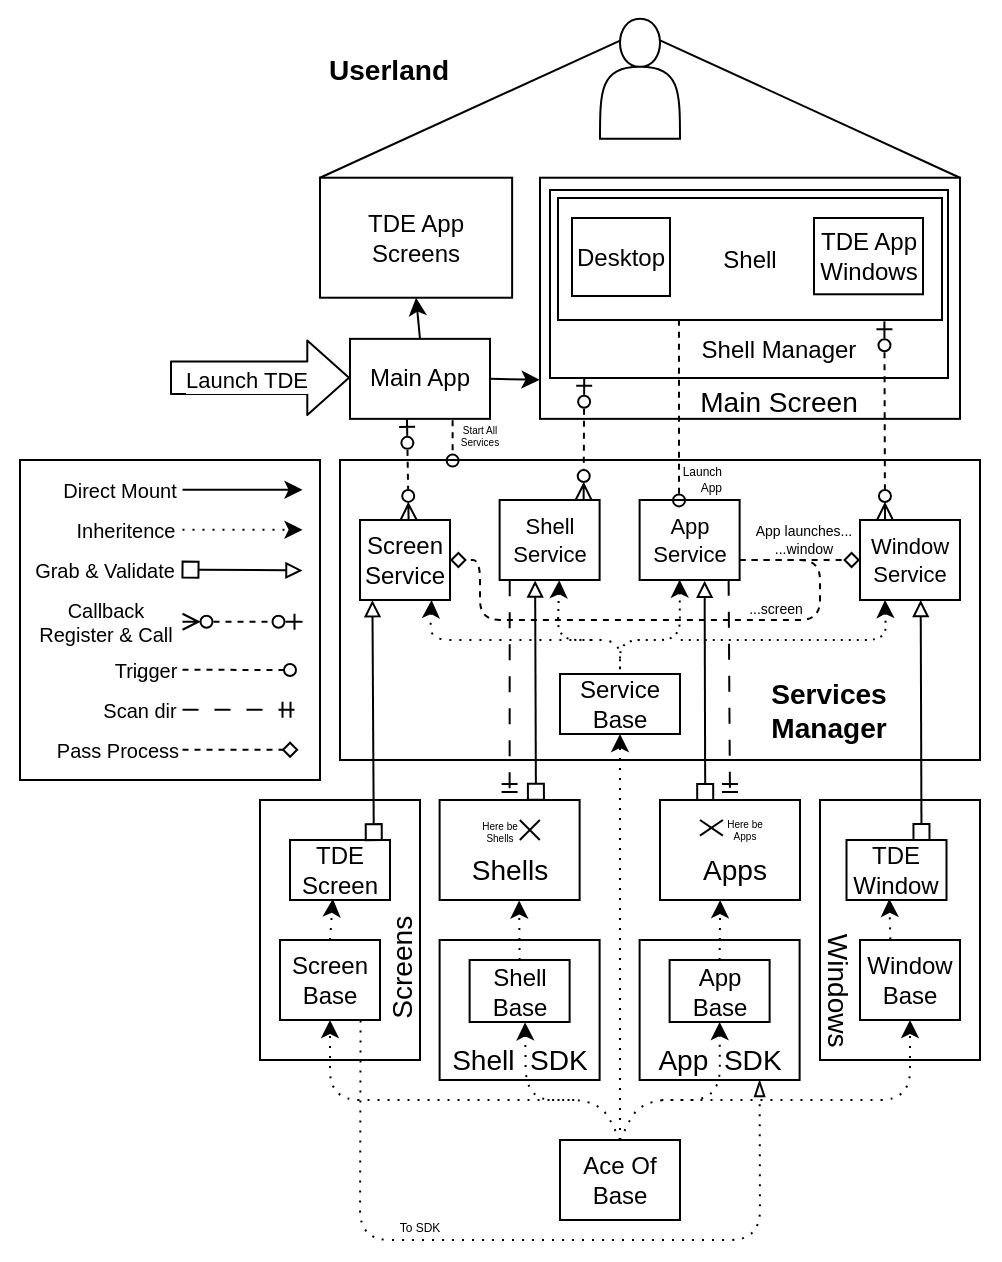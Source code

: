 <mxfile version="27.0.9">
  <diagram id="zcJRYihM3TNGGiDN9ozP" name="Page-1">
    <mxGraphModel dx="595" dy="362" grid="0" gridSize="10" guides="1" tooltips="1" connect="1" arrows="1" fold="1" page="1" pageScale="1" pageWidth="850" pageHeight="1100" math="0" shadow="0">
      <root>
        <mxCell id="0" />
        <mxCell id="1" parent="0" />
        <mxCell id="e6hvxNlIzSLK3bhziamK-230" value="" style="rounded=0;whiteSpace=wrap;html=1;fillColor=none;strokeColor=none;" parent="1" vertex="1">
          <mxGeometry x="130" y="280" width="500" height="630" as="geometry" />
        </mxCell>
        <mxCell id="33" value="" style="rounded=0;whiteSpace=wrap;html=1;fillColor=none;" parent="1" vertex="1">
          <mxGeometry x="260" y="680" width="80" height="130" as="geometry" />
        </mxCell>
        <mxCell id="217" style="html=1;entryX=0.75;entryY=1;entryDx=0;entryDy=0;dashed=1;dashPattern=1 4;arcSize=30;exitX=0.806;exitY=1.005;exitDx=0;exitDy=0;endArrow=blockThin;endFill=0;fillColor=none;exitPerimeter=0;" parent="1" source="5" target="132" edge="1">
          <mxGeometry relative="1" as="geometry">
            <mxPoint x="330" y="840" as="sourcePoint" />
            <mxPoint x="260" y="840" as="targetPoint" />
            <Array as="points">
              <mxPoint x="310" y="900" />
              <mxPoint x="510" y="900" />
            </Array>
          </mxGeometry>
        </mxCell>
        <mxCell id="4" value="" style="rounded=0;whiteSpace=wrap;html=1;movable=1;resizable=1;rotatable=1;deletable=1;editable=1;locked=0;connectable=1;fillColor=none;" parent="1" vertex="1">
          <mxGeometry x="300" y="510" width="320" height="150" as="geometry" />
        </mxCell>
        <mxCell id="16" value="" style="rounded=0;whiteSpace=wrap;html=1;fillColor=none;" parent="1" vertex="1">
          <mxGeometry x="400" y="368.86" width="210" height="120.57" as="geometry" />
        </mxCell>
        <mxCell id="32" value="&lt;h3 style=&quot;&quot;&gt;&lt;br&gt;&lt;/h3&gt;" style="rounded=0;whiteSpace=wrap;html=1;align=center;fillColor=none;" parent="1" vertex="1">
          <mxGeometry x="349.81" y="750" width="80" height="70" as="geometry" />
        </mxCell>
        <mxCell id="226" style="edgeStyle=none;html=1;exitX=0.5;exitY=0;exitDx=0;exitDy=0;entryX=0.5;entryY=1;entryDx=0;entryDy=0;fillColor=none;" parent="1" source="2" target="223" edge="1">
          <mxGeometry relative="1" as="geometry" />
        </mxCell>
        <mxCell id="2" value="Main App" style="rounded=0;whiteSpace=wrap;html=1;fillColor=none;" parent="1" vertex="1">
          <mxGeometry x="305" y="449.43" width="70" height="40" as="geometry" />
        </mxCell>
        <mxCell id="58" style="edgeStyle=none;shape=connector;rounded=1;html=1;exitX=0.138;exitY=1.002;exitDx=0;exitDy=0;align=center;verticalAlign=middle;fontFamily=Helvetica;fontSize=11;fontColor=default;labelBackgroundColor=default;endArrow=box;startArrow=block;startFill=0;endFill=0;exitPerimeter=0;entryX=0.838;entryY=0.003;entryDx=0;entryDy=0;entryPerimeter=0;fillColor=none;" parent="1" source="3" target="36" edge="1">
          <mxGeometry relative="1" as="geometry">
            <mxPoint x="295" y="680" as="targetPoint" />
          </mxGeometry>
        </mxCell>
        <mxCell id="3" value="Screen Service" style="rounded=0;whiteSpace=wrap;html=1;fillColor=none;" parent="1" vertex="1">
          <mxGeometry x="310" y="540" width="45" height="40" as="geometry" />
        </mxCell>
        <mxCell id="5" value="Screen Base" style="rounded=0;whiteSpace=wrap;html=1;fillColor=none;" parent="1" vertex="1">
          <mxGeometry x="270" y="750" width="50" height="40" as="geometry" />
        </mxCell>
        <mxCell id="13" value="" style="endArrow=ERzeroToMany;dashed=1;html=1;endFill=0;exitX=0.407;exitY=1;exitDx=0;exitDy=0;strokeWidth=1;entryX=0.54;entryY=-0.001;entryDx=0;entryDy=0;startArrow=ERzeroToOne;startFill=0;exitPerimeter=0;entryPerimeter=0;fillColor=none;" parent="1" source="2" target="3" edge="1">
          <mxGeometry width="50" height="50" relative="1" as="geometry">
            <mxPoint x="480" y="460" as="sourcePoint" />
            <mxPoint x="300" y="430" as="targetPoint" />
            <Array as="points" />
          </mxGeometry>
        </mxCell>
        <mxCell id="92" style="edgeStyle=none;shape=connector;rounded=1;html=1;exitX=0.5;exitY=0;exitDx=0;exitDy=0;entryX=0.5;entryY=1;entryDx=0;entryDy=0;dashed=1;align=center;verticalAlign=middle;fontFamily=Helvetica;fontSize=11;fontColor=default;labelBackgroundColor=default;endArrow=classic;endFill=1;dashPattern=1 4;fillColor=none;" parent="1" source="24" target="27" edge="1">
          <mxGeometry relative="1" as="geometry" />
        </mxCell>
        <mxCell id="166" style="edgeStyle=none;html=1;exitX=0.5;exitY=0;exitDx=0;exitDy=0;entryX=0.5;entryY=1;entryDx=0;entryDy=0;dashed=1;dashPattern=1 4;arcSize=30;fillColor=none;" parent="1" source="24" target="5" edge="1">
          <mxGeometry relative="1" as="geometry">
            <Array as="points">
              <mxPoint x="430" y="830" />
              <mxPoint x="295" y="830" />
            </Array>
          </mxGeometry>
        </mxCell>
        <mxCell id="24" value="Ace Of Base" style="rounded=0;whiteSpace=wrap;html=1;fillColor=none;" parent="1" vertex="1">
          <mxGeometry x="410" y="850" width="60" height="40" as="geometry" />
        </mxCell>
        <mxCell id="95" style="edgeStyle=none;shape=connector;rounded=1;html=1;entryX=0.568;entryY=1.005;entryDx=0;entryDy=0;dashed=1;align=center;verticalAlign=middle;fontFamily=Helvetica;fontSize=11;fontColor=default;labelBackgroundColor=default;endArrow=classic;endFill=1;dashPattern=1 4;exitX=0.5;exitY=0;exitDx=0;exitDy=0;entryPerimeter=0;fillColor=none;" parent="1" source="26" target="37" edge="1">
          <mxGeometry relative="1" as="geometry">
            <Array as="points" />
            <mxPoint x="390" y="770" as="sourcePoint" />
          </mxGeometry>
        </mxCell>
        <mxCell id="26" value="Shell Base" style="rounded=0;whiteSpace=wrap;html=1;fillColor=none;" parent="1" vertex="1">
          <mxGeometry x="364.81" y="760" width="50" height="31" as="geometry" />
        </mxCell>
        <mxCell id="27" value="Service Base" style="rounded=0;whiteSpace=wrap;html=1;fillColor=none;" parent="1" vertex="1">
          <mxGeometry x="410" y="617" width="60" height="30" as="geometry" />
        </mxCell>
        <mxCell id="36" value="TDE Screen" style="rounded=0;whiteSpace=wrap;html=1;fillColor=none;" parent="1" vertex="1">
          <mxGeometry x="275" y="700" width="50" height="30" as="geometry" />
        </mxCell>
        <mxCell id="38" value="&lt;h3&gt;&lt;span style=&quot;font-weight: normal;&quot;&gt;Shell&amp;nbsp; SDK&lt;/span&gt;&lt;/h3&gt;" style="text;html=1;align=center;verticalAlign=middle;whiteSpace=wrap;rounded=0;fillColor=none;fontStyle=0" parent="1" vertex="1">
          <mxGeometry x="340" y="800" width="100" height="20" as="geometry" />
        </mxCell>
        <mxCell id="40" value="&lt;h3&gt;&lt;span style=&quot;font-weight: normal;&quot;&gt;Screens&lt;/span&gt;&lt;/h3&gt;" style="text;html=1;align=center;verticalAlign=middle;whiteSpace=wrap;rounded=0;rotation=-90;fillColor=none;" parent="1" vertex="1">
          <mxGeometry x="299.91" y="757.96" width="62.5" height="12.04" as="geometry" />
        </mxCell>
        <mxCell id="77" value="" style="rounded=0;whiteSpace=wrap;html=1;fillColor=none;" parent="1" vertex="1">
          <mxGeometry x="540" y="680" width="80" height="130" as="geometry" />
        </mxCell>
        <mxCell id="81" value="Window Base" style="rounded=0;whiteSpace=wrap;html=1;fillColor=none;" parent="1" vertex="1">
          <mxGeometry x="560" y="750" width="50" height="40" as="geometry" />
        </mxCell>
        <mxCell id="86" value="" style="group;fillColor=none;" parent="1" vertex="1" connectable="0">
          <mxGeometry x="450" y="680" width="80" height="70" as="geometry" />
        </mxCell>
        <mxCell id="87" value="" style="rounded=0;whiteSpace=wrap;html=1;fillColor=none;" parent="86" vertex="1">
          <mxGeometry x="10" width="70" height="50" as="geometry" />
        </mxCell>
        <mxCell id="88" value="&lt;h3&gt;&lt;span style=&quot;font-weight: normal;&quot;&gt;Apps&lt;/span&gt;&lt;/h3&gt;" style="text;html=1;align=center;verticalAlign=middle;whiteSpace=wrap;rounded=0;fillColor=none;" parent="86" vertex="1">
          <mxGeometry x="22.857" y="23.338" width="48.571" height="23.333" as="geometry" />
        </mxCell>
        <mxCell id="150" value="" style="group;fillColor=none;" parent="86" vertex="1" connectable="0">
          <mxGeometry x="29.997" y="10.003" width="34.286" height="7.778" as="geometry" />
        </mxCell>
        <mxCell id="143" value="Here be Apps" style="text;html=1;align=center;verticalAlign=middle;whiteSpace=wrap;rounded=0;fontFamily=Helvetica;fontSize=5;labelBackgroundColor=default;fillColor=none;" parent="150" vertex="1">
          <mxGeometry x="11.429" width="22.857" height="7.778" as="geometry" />
        </mxCell>
        <mxCell id="149" value="" style="group;fillColor=none;" parent="150" vertex="1" connectable="0">
          <mxGeometry width="11.429" height="7.778" as="geometry" />
        </mxCell>
        <mxCell id="144" value="" style="endArrow=none;html=1;rounded=1;strokeWidth=1;align=center;verticalAlign=middle;fontFamily=Helvetica;fontSize=11;fontColor=default;labelBackgroundColor=default;fillColor=none;" parent="149" edge="1">
          <mxGeometry width="50" height="50" relative="1" as="geometry">
            <mxPoint as="sourcePoint" />
            <mxPoint x="11.429" y="7.778" as="targetPoint" />
          </mxGeometry>
        </mxCell>
        <mxCell id="145" value="" style="endArrow=none;html=1;rounded=1;strokeWidth=1;align=center;verticalAlign=middle;fontFamily=Helvetica;fontSize=11;fontColor=default;labelBackgroundColor=default;fillColor=none;" parent="149" edge="1">
          <mxGeometry width="50" height="50" relative="1" as="geometry">
            <mxPoint y="7.778" as="sourcePoint" />
            <mxPoint x="11.429" as="targetPoint" />
          </mxGeometry>
        </mxCell>
        <mxCell id="94" value="Shell Service" style="rounded=0;whiteSpace=wrap;html=1;fontFamily=Helvetica;fontSize=11;labelBackgroundColor=default;fillColor=none;" parent="1" vertex="1">
          <mxGeometry x="379.81" y="530" width="50" height="40" as="geometry" />
        </mxCell>
        <mxCell id="100" value="" style="endArrow=ERzeroToMany;dashed=1;html=1;endFill=0;entryX=0.84;entryY=0.001;entryDx=0;entryDy=0;strokeWidth=1;startArrow=ERzeroToOne;startFill=0;entryPerimeter=0;exitX=0.086;exitY=0.999;exitDx=0;exitDy=0;fillColor=none;exitPerimeter=0;" parent="1" source="60" target="94" edge="1">
          <mxGeometry width="50" height="50" relative="1" as="geometry">
            <mxPoint x="430" y="470" as="sourcePoint" />
            <mxPoint x="395.95" y="540" as="targetPoint" />
            <Array as="points" />
          </mxGeometry>
        </mxCell>
        <mxCell id="104" value="" style="endArrow=none;html=1;strokeWidth=1;rounded=1;align=center;verticalAlign=middle;fontFamily=Helvetica;fontSize=11;fontColor=default;labelBackgroundColor=default;entryX=0.5;entryY=0;entryDx=0;entryDy=0;dashed=1;dashPattern=1 4;endFill=0;startArrow=classic;startFill=1;exitX=0.796;exitY=1.001;exitDx=0;exitDy=0;exitPerimeter=0;fillColor=none;" parent="1" source="3" target="27" edge="1">
          <mxGeometry width="50" height="50" relative="1" as="geometry">
            <mxPoint x="340" y="570" as="sourcePoint" />
            <mxPoint x="382.5" y="600" as="targetPoint" />
            <Array as="points">
              <mxPoint x="345" y="600" />
              <mxPoint x="390" y="600" />
              <mxPoint x="440" y="600" />
            </Array>
          </mxGeometry>
        </mxCell>
        <mxCell id="107" value="" style="endArrow=none;dashed=1;html=1;dashPattern=1 3;strokeWidth=1;rounded=1;align=center;verticalAlign=middle;fontFamily=Helvetica;fontSize=11;fontColor=default;labelBackgroundColor=default;exitX=0.596;exitY=1.003;exitDx=0;exitDy=0;startArrow=classic;startFill=1;exitPerimeter=0;fillColor=none;" parent="1" source="94" edge="1">
          <mxGeometry width="50" height="50" relative="1" as="geometry">
            <mxPoint x="388.75" y="630" as="sourcePoint" />
            <mxPoint x="428.75" y="600" as="targetPoint" />
            <Array as="points">
              <mxPoint x="408.75" y="600" />
            </Array>
          </mxGeometry>
        </mxCell>
        <mxCell id="108" value="" style="endArrow=ERmandOne;html=1;rounded=1;strokeWidth=1;align=center;verticalAlign=middle;fontFamily=Helvetica;fontSize=11;fontColor=default;labelBackgroundColor=default;dashed=1;dashPattern=8 8;exitX=0.101;exitY=1.003;exitDx=0;exitDy=0;entryX=0.5;entryY=0;entryDx=0;entryDy=0;endFill=0;exitPerimeter=0;fillColor=none;" parent="1" source="94" target="37" edge="1">
          <mxGeometry width="50" height="50" relative="1" as="geometry">
            <mxPoint x="490" y="500" as="sourcePoint" />
            <mxPoint x="540" y="450" as="targetPoint" />
            <Array as="points" />
          </mxGeometry>
        </mxCell>
        <mxCell id="129" style="edgeStyle=none;shape=connector;rounded=1;html=1;exitX=0.4;exitY=0.996;exitDx=0;exitDy=0;entryX=0.5;entryY=0;entryDx=0;entryDy=0;dashed=1;dashPattern=1 3;strokeWidth=1;align=center;verticalAlign=middle;fontFamily=Helvetica;fontSize=11;fontColor=default;labelBackgroundColor=default;endArrow=none;startArrow=classic;startFill=1;exitPerimeter=0;fillColor=none;" parent="1" source="114" target="27" edge="1">
          <mxGeometry relative="1" as="geometry">
            <Array as="points">
              <mxPoint x="470" y="600" />
              <mxPoint x="440" y="600" />
            </Array>
          </mxGeometry>
        </mxCell>
        <mxCell id="114" value="App Service" style="rounded=0;whiteSpace=wrap;html=1;fontFamily=Helvetica;fontSize=11;labelBackgroundColor=default;fillColor=none;" parent="1" vertex="1">
          <mxGeometry x="449.81" y="530" width="50" height="40" as="geometry" />
        </mxCell>
        <mxCell id="130" style="edgeStyle=none;shape=connector;rounded=1;html=1;exitX=0.25;exitY=1;exitDx=0;exitDy=0;dashed=1;dashPattern=1 3;strokeWidth=1;align=center;verticalAlign=middle;fontFamily=Helvetica;fontSize=11;fontColor=default;labelBackgroundColor=default;endArrow=none;startArrow=classic;startFill=1;fillColor=none;" parent="1" source="115" edge="1">
          <mxGeometry relative="1" as="geometry">
            <mxPoint x="468.75" y="600" as="targetPoint" />
            <Array as="points">
              <mxPoint x="573" y="600" />
            </Array>
          </mxGeometry>
        </mxCell>
        <mxCell id="115" value="Window Service" style="rounded=0;whiteSpace=wrap;html=1;fontFamily=Helvetica;fontSize=11;labelBackgroundColor=default;fillColor=none;" parent="1" vertex="1">
          <mxGeometry x="560" y="540" width="50" height="40" as="geometry" />
        </mxCell>
        <mxCell id="116" style="edgeStyle=none;shape=connector;rounded=1;html=1;exitX=0.355;exitY=1.007;exitDx=0;exitDy=0;align=center;verticalAlign=middle;fontFamily=Helvetica;fontSize=11;fontColor=default;labelBackgroundColor=default;endArrow=box;startArrow=block;startFill=0;endFill=0;entryX=0.688;entryY=-0.002;entryDx=0;entryDy=0;entryPerimeter=0;exitPerimeter=0;fillColor=none;" parent="1" source="94" target="37" edge="1">
          <mxGeometry relative="1" as="geometry">
            <mxPoint x="539" y="410" as="sourcePoint" />
            <mxPoint x="410" y="610" as="targetPoint" />
            <Array as="points" />
          </mxGeometry>
        </mxCell>
        <mxCell id="131" value="&lt;h3&gt;&lt;span style=&quot;font-weight: normal;&quot;&gt;Windows&lt;/span&gt;&lt;/h3&gt;" style="text;html=1;align=center;verticalAlign=middle;whiteSpace=wrap;rounded=0;rotation=90;fillColor=none;" parent="1" vertex="1">
          <mxGeometry x="512" y="766.98" width="75.32" height="17.04" as="geometry" />
        </mxCell>
        <mxCell id="37" value="" style="rounded=0;whiteSpace=wrap;html=1;fillColor=none;" parent="1" vertex="1">
          <mxGeometry x="349.81" y="680" width="70" height="50" as="geometry" />
        </mxCell>
        <mxCell id="43" value="&lt;h3&gt;&lt;span style=&quot;font-weight: normal;&quot;&gt;Shells&lt;/span&gt;&lt;/h3&gt;" style="text;html=1;align=center;verticalAlign=middle;whiteSpace=wrap;rounded=0;fillColor=none;" parent="1" vertex="1">
          <mxGeometry x="365.0" y="705" width="39.62" height="20" as="geometry" />
        </mxCell>
        <mxCell id="140" value="" style="group;fillColor=none;" parent="1" vertex="1" connectable="0">
          <mxGeometry x="370.1" y="690" width="29.81" height="10" as="geometry" />
        </mxCell>
        <mxCell id="133" value="Here be Shells" style="text;html=1;align=center;verticalAlign=middle;whiteSpace=wrap;rounded=0;fontFamily=Helvetica;fontSize=5;labelBackgroundColor=default;fillColor=none;" parent="140" vertex="1">
          <mxGeometry width="20" height="10" as="geometry" />
        </mxCell>
        <mxCell id="139" value="" style="endArrow=none;html=1;rounded=1;strokeWidth=1;align=center;verticalAlign=middle;fontFamily=Helvetica;fontSize=11;fontColor=default;labelBackgroundColor=default;fillColor=none;" parent="140" edge="1">
          <mxGeometry width="50" height="50" relative="1" as="geometry">
            <mxPoint x="19.81" as="sourcePoint" />
            <mxPoint x="29.81" y="10" as="targetPoint" />
          </mxGeometry>
        </mxCell>
        <mxCell id="137" value="" style="endArrow=none;html=1;rounded=1;strokeWidth=1;align=center;verticalAlign=middle;fontFamily=Helvetica;fontSize=11;fontColor=default;labelBackgroundColor=default;fillColor=none;" parent="140" edge="1">
          <mxGeometry width="50" height="50" relative="1" as="geometry">
            <mxPoint x="19.81" y="10" as="sourcePoint" />
            <mxPoint x="29.81" as="targetPoint" />
          </mxGeometry>
        </mxCell>
        <mxCell id="153" value="" style="endArrow=ERzeroToMany;dashed=1;html=1;endFill=0;exitX=0.85;exitY=1.01;exitDx=0;exitDy=0;entryX=0.25;entryY=0;entryDx=0;entryDy=0;strokeWidth=1;startArrow=ERzeroToOne;startFill=0;fillColor=none;exitPerimeter=0;" parent="1" source="125" target="115" edge="1">
          <mxGeometry width="50" height="50" relative="1" as="geometry">
            <mxPoint x="570" y="350" as="sourcePoint" />
            <mxPoint x="576" y="429" as="targetPoint" />
          </mxGeometry>
        </mxCell>
        <mxCell id="160" value="&lt;h3&gt;Userland&lt;/h3&gt;" style="text;html=1;align=center;verticalAlign=middle;whiteSpace=wrap;rounded=0;fillColor=none;" parent="1" vertex="1">
          <mxGeometry x="290" y="289.43" width="68.75" height="50.57" as="geometry" />
        </mxCell>
        <mxCell id="162" value="&lt;h3&gt;Services Manager&lt;/h3&gt;" style="text;html=1;align=center;verticalAlign=middle;whiteSpace=wrap;rounded=0;fillColor=none;" parent="1" vertex="1">
          <mxGeometry x="510" y="620" width="68.75" height="30" as="geometry" />
        </mxCell>
        <mxCell id="78" value="&lt;h3 style=&quot;&quot;&gt;&lt;br&gt;&lt;/h3&gt;" style="rounded=0;whiteSpace=wrap;html=1;align=center;fillColor=none;" parent="1" vertex="1">
          <mxGeometry x="449.81" y="750" width="80" height="70" as="geometry" />
        </mxCell>
        <mxCell id="82" value="App Base" style="rounded=0;whiteSpace=wrap;html=1;fillColor=none;" parent="1" vertex="1">
          <mxGeometry x="464.81" y="760" width="50" height="31" as="geometry" />
        </mxCell>
        <mxCell id="132" value="&lt;h3&gt;&lt;span style=&quot;font-weight: normal;&quot;&gt;App&amp;nbsp; SDK&lt;/span&gt;&lt;/h3&gt;" style="text;html=1;align=center;verticalAlign=middle;whiteSpace=wrap;rounded=0;fillColor=none;" parent="1" vertex="1">
          <mxGeometry x="449.81" y="800" width="80" height="20" as="geometry" />
        </mxCell>
        <mxCell id="96" style="edgeStyle=none;shape=connector;rounded=1;html=1;exitX=0.5;exitY=0;exitDx=0;exitDy=0;entryX=0.43;entryY=1.001;entryDx=0;entryDy=0;dashed=1;align=center;verticalAlign=middle;fontFamily=Helvetica;fontSize=11;fontColor=default;labelBackgroundColor=default;endArrow=classic;endFill=1;dashPattern=1 4;entryPerimeter=0;fillColor=none;" parent="1" source="82" target="87" edge="1">
          <mxGeometry relative="1" as="geometry">
            <Array as="points" />
          </mxGeometry>
        </mxCell>
        <mxCell id="164" value="" style="endArrow=classic;dashed=1;html=1;dashPattern=1 4;strokeWidth=1;exitX=0.5;exitY=0;exitDx=0;exitDy=0;entryX=0.5;entryY=1;entryDx=0;entryDy=0;endFill=1;arcSize=30;fillColor=none;" parent="1" source="24" target="81" edge="1">
          <mxGeometry width="50" height="50" relative="1" as="geometry">
            <mxPoint x="410" y="830" as="sourcePoint" />
            <mxPoint x="460" y="780" as="targetPoint" />
            <Array as="points">
              <mxPoint x="450" y="830" />
              <mxPoint x="585" y="830" />
            </Array>
          </mxGeometry>
        </mxCell>
        <mxCell id="168" style="edgeStyle=none;html=1;exitX=0.5;exitY=1;exitDx=0;exitDy=0;dashed=1;dashPattern=1 4;endArrow=none;endFill=0;startArrow=classic;startFill=1;arcSize=40;fillColor=none;" parent="1" source="82" edge="1">
          <mxGeometry relative="1" as="geometry">
            <mxPoint x="460" y="830" as="targetPoint" />
            <mxPoint x="480.5" y="771" as="sourcePoint" />
            <Array as="points">
              <mxPoint x="490" y="830" />
            </Array>
          </mxGeometry>
        </mxCell>
        <mxCell id="59" style="edgeStyle=none;shape=connector;rounded=1;html=1;exitX=0.5;exitY=0;exitDx=0;exitDy=0;dashed=1;align=center;verticalAlign=middle;fontFamily=Helvetica;fontSize=11;fontColor=default;labelBackgroundColor=default;endArrow=classic;endFill=1;dashPattern=1 4;entryX=0.429;entryY=0.981;entryDx=0;entryDy=0;entryPerimeter=0;fillColor=none;" parent="1" source="5" target="36" edge="1">
          <mxGeometry relative="1" as="geometry">
            <mxPoint x="295" y="730" as="targetPoint" />
          </mxGeometry>
        </mxCell>
        <mxCell id="167" style="edgeStyle=none;html=1;dashed=1;dashPattern=1 4;endArrow=none;endFill=0;rounded=1;curved=0;startArrow=classic;startFill=1;exitX=0.555;exitY=1.006;exitDx=0;exitDy=0;exitPerimeter=0;arcSize=40;fillColor=none;" parent="1" source="26" edge="1">
          <mxGeometry relative="1" as="geometry">
            <mxPoint x="420" y="830" as="targetPoint" />
            <Array as="points">
              <mxPoint x="393" y="830" />
            </Array>
          </mxGeometry>
        </mxCell>
        <mxCell id="176" style="edgeStyle=none;shape=connector;rounded=1;html=1;exitX=0.65;exitY=1.009;exitDx=0;exitDy=0;align=center;verticalAlign=middle;fontFamily=Helvetica;fontSize=11;fontColor=default;labelBackgroundColor=default;endArrow=box;startArrow=block;startFill=0;endFill=0;entryX=0.323;entryY=-0.001;entryDx=0;entryDy=0;entryPerimeter=0;exitPerimeter=0;fillColor=none;" parent="1" source="114" target="87" edge="1">
          <mxGeometry relative="1" as="geometry">
            <mxPoint x="501.38" y="520" as="sourcePoint" />
            <mxPoint x="480" y="680" as="targetPoint" />
            <Array as="points" />
          </mxGeometry>
        </mxCell>
        <mxCell id="175" value="" style="endArrow=ERmandOne;html=1;rounded=1;strokeWidth=1;align=center;verticalAlign=middle;fontFamily=Helvetica;fontSize=11;fontColor=default;labelBackgroundColor=default;dashed=1;dashPattern=8 8;exitX=0.89;exitY=0.998;exitDx=0;exitDy=0;endFill=0;exitPerimeter=0;entryX=0.5;entryY=0;entryDx=0;entryDy=0;fillColor=none;" parent="1" source="114" target="87" edge="1">
          <mxGeometry width="50" height="50" relative="1" as="geometry">
            <mxPoint x="489.38" y="520" as="sourcePoint" />
            <mxPoint x="500" y="670" as="targetPoint" />
            <Array as="points" />
          </mxGeometry>
        </mxCell>
        <mxCell id="178" value="Launch TDE" style="shape=flexArrow;endArrow=classic;html=1;width=16.32;endSize=6.619;align=right;fillColor=none;" parent="1" edge="1">
          <mxGeometry x="0.556" y="-1" width="50" height="50" relative="1" as="geometry">
            <mxPoint x="215" y="468.86" as="sourcePoint" />
            <mxPoint x="305" y="468.86" as="targetPoint" />
            <mxPoint as="offset" />
          </mxGeometry>
        </mxCell>
        <mxCell id="182" value="" style="group;fillColor=none;" parent="1" vertex="1" connectable="0">
          <mxGeometry x="405" y="375" width="199" height="114.57" as="geometry" />
        </mxCell>
        <mxCell id="60" value="" style="rounded=0;whiteSpace=wrap;html=1;fontFamily=Helvetica;fontSize=11;labelBackgroundColor=default;fillColor=none;" parent="182" vertex="1">
          <mxGeometry width="199" height="94" as="geometry" />
        </mxCell>
        <mxCell id="125" value="" style="rounded=0;whiteSpace=wrap;html=1;fontFamily=Helvetica;fontSize=11;labelBackgroundColor=default;fillColor=none;" parent="182" vertex="1">
          <mxGeometry x="4" y="4" width="192" height="61" as="geometry" />
        </mxCell>
        <mxCell id="155" value="Shell Manager" style="text;html=1;align=center;verticalAlign=middle;whiteSpace=wrap;rounded=0;fontStyle=0;fillColor=none;" parent="182" vertex="1">
          <mxGeometry x="69" y="66.14" width="91" height="27.86" as="geometry" />
        </mxCell>
        <mxCell id="E7djAsSUpNhthVeq93sm-232" value="Desktop" style="rounded=0;whiteSpace=wrap;html=1;fillColor=none;" vertex="1" parent="182">
          <mxGeometry x="11" y="14" width="49" height="39" as="geometry" />
        </mxCell>
        <mxCell id="E7djAsSUpNhthVeq93sm-233" value="Shell" style="text;html=1;align=center;verticalAlign=middle;whiteSpace=wrap;rounded=0;fontStyle=0;fillColor=none;" vertex="1" parent="182">
          <mxGeometry x="81.5" y="25.5" width="36" height="18" as="geometry" />
        </mxCell>
        <mxCell id="197" value="&lt;h3&gt;&lt;span style=&quot;font-weight: normal;&quot;&gt;Main Screen&lt;/span&gt;&lt;/h3&gt;" style="text;html=1;align=center;verticalAlign=middle;whiteSpace=wrap;rounded=0;fillColor=none;" parent="182" vertex="1">
          <mxGeometry x="69" y="98" width="91" height="16.57" as="geometry" />
        </mxCell>
        <mxCell id="221" value="TDE App Windows" style="rounded=0;whiteSpace=wrap;html=1;fillColor=none;" parent="182" vertex="1">
          <mxGeometry x="132" y="14" width="54.5" height="38.14" as="geometry" />
        </mxCell>
        <mxCell id="186" value="" style="shape=actor;whiteSpace=wrap;html=1;fillColor=none;" parent="1" vertex="1">
          <mxGeometry x="430" y="289.43" width="40" height="60" as="geometry" />
        </mxCell>
        <mxCell id="188" value="" style="endArrow=none;html=1;entryX=0.258;entryY=0.18;entryDx=0;entryDy=0;entryPerimeter=0;exitX=0;exitY=0;exitDx=0;exitDy=0;fillColor=none;" parent="1" source="223" target="186" edge="1">
          <mxGeometry width="50" height="50" relative="1" as="geometry">
            <mxPoint x="490" y="389.43" as="sourcePoint" />
            <mxPoint x="540" y="339.43" as="targetPoint" />
          </mxGeometry>
        </mxCell>
        <mxCell id="189" value="" style="endArrow=none;html=1;entryX=0.751;entryY=0.179;entryDx=0;entryDy=0;entryPerimeter=0;exitX=1;exitY=0;exitDx=0;exitDy=0;fillColor=none;" parent="1" source="16" target="186" edge="1">
          <mxGeometry width="50" height="50" relative="1" as="geometry">
            <mxPoint x="490" y="389.43" as="sourcePoint" />
            <mxPoint x="540" y="339.43" as="targetPoint" />
          </mxGeometry>
        </mxCell>
        <mxCell id="190" value="" style="group;fontSize=12;fillColor=none;" parent="1" vertex="1" connectable="0">
          <mxGeometry x="130" y="500" width="160" height="180" as="geometry" />
        </mxCell>
        <mxCell id="179" value="" style="rounded=0;whiteSpace=wrap;html=1;fillColor=none;" parent="190" vertex="1">
          <mxGeometry x="10" y="10" width="150" height="160" as="geometry" />
        </mxCell>
        <mxCell id="205" value="" style="group;fillColor=none;" parent="190" vertex="1" connectable="0">
          <mxGeometry x="20" y="20" width="131.25" height="10" as="geometry" />
        </mxCell>
        <mxCell id="62" value="" style="endArrow=classic;html=1;rounded=1;align=center;verticalAlign=middle;fontFamily=Helvetica;fontSize=11;fontColor=default;labelBackgroundColor=default;startArrow=none;startFill=0;endFill=1;fillColor=none;" parent="205" edge="1">
          <mxGeometry width="50" height="50" relative="1" as="geometry">
            <mxPoint x="71.25" y="4.88" as="sourcePoint" />
            <mxPoint x="131.25" y="4.88" as="targetPoint" />
          </mxGeometry>
        </mxCell>
        <mxCell id="63" value="Direct Mount" style="text;html=1;align=center;verticalAlign=middle;whiteSpace=wrap;rounded=0;fontFamily=Helvetica;fontSize=10;labelBackgroundColor=default;fillColor=none;" parent="205" vertex="1">
          <mxGeometry width="80" height="10" as="geometry" />
        </mxCell>
        <mxCell id="206" value="" style="group;fillColor=none;" parent="190" vertex="1" connectable="0">
          <mxGeometry x="27.5" y="40" width="123.75" height="10" as="geometry" />
        </mxCell>
        <mxCell id="65" value="" style="endArrow=classic;html=1;strokeWidth=1;rounded=1;align=center;verticalAlign=middle;fontFamily=Helvetica;fontSize=11;fontColor=default;labelBackgroundColor=default;endFill=1;dashed=1;dashPattern=1 4;fillColor=none;" parent="206" edge="1">
          <mxGeometry width="50" height="50" relative="1" as="geometry">
            <mxPoint x="63.75" y="4.88" as="sourcePoint" />
            <mxPoint x="123.75" y="4.88" as="targetPoint" />
          </mxGeometry>
        </mxCell>
        <mxCell id="66" value="Inheritence" style="text;html=1;align=center;verticalAlign=middle;whiteSpace=wrap;rounded=0;fontFamily=Helvetica;fontSize=10;labelBackgroundColor=default;fillColor=none;" parent="206" vertex="1">
          <mxGeometry x="10" width="50" height="10" as="geometry" />
        </mxCell>
        <mxCell id="208" value="" style="group;fillColor=none;" parent="190" vertex="1" connectable="0">
          <mxGeometry x="4.12" y="60" width="147.13" height="10" as="geometry" />
        </mxCell>
        <mxCell id="68" value="Grab &amp;amp; Validate" style="text;html=1;align=center;verticalAlign=middle;whiteSpace=wrap;rounded=0;fontFamily=Helvetica;fontSize=10;labelBackgroundColor=default;fillColor=none;" parent="208" vertex="1">
          <mxGeometry x="10" width="77.13" height="10" as="geometry" />
        </mxCell>
        <mxCell id="69" style="edgeStyle=none;shape=connector;rounded=1;html=1;align=center;verticalAlign=middle;fontFamily=Helvetica;fontSize=11;fontColor=default;labelBackgroundColor=default;endArrow=box;startArrow=block;startFill=0;endFill=0;entryX=1;entryY=0.75;entryDx=0;entryDy=0;fillColor=none;" parent="208" edge="1">
          <mxGeometry relative="1" as="geometry">
            <mxPoint x="147.13" y="5.25" as="sourcePoint" />
            <mxPoint x="87.13" y="4.75" as="targetPoint" />
          </mxGeometry>
        </mxCell>
        <mxCell id="209" value="" style="group;fillColor=none;" parent="190" vertex="1" connectable="0">
          <mxGeometry x="7.5" y="76" width="143.75" height="30" as="geometry" />
        </mxCell>
        <mxCell id="70" value="Callback Register &amp;amp; Call" style="text;html=1;align=center;verticalAlign=middle;whiteSpace=wrap;rounded=0;fontFamily=Helvetica;fontSize=10;labelBackgroundColor=default;fillColor=none;" parent="209" vertex="1">
          <mxGeometry x="10" width="70" height="30" as="geometry" />
        </mxCell>
        <mxCell id="72" value="" style="endArrow=ERzeroToOne;dashed=1;html=1;endFill=0;strokeWidth=1;startArrow=ERzeroToMany;startFill=0;fillColor=none;" parent="209" edge="1">
          <mxGeometry width="50" height="50" relative="1" as="geometry">
            <mxPoint x="83.75" y="14.88" as="sourcePoint" />
            <mxPoint x="143.75" y="14.88" as="targetPoint" />
            <Array as="points" />
          </mxGeometry>
        </mxCell>
        <mxCell id="210" value="" style="group;fillColor=none;" parent="190" vertex="1" connectable="0">
          <mxGeometry x="43.13" y="110" width="108.12" height="10" as="geometry" />
        </mxCell>
        <mxCell id="119" value="Trigger" style="text;html=1;align=center;verticalAlign=middle;whiteSpace=wrap;rounded=0;fontFamily=Helvetica;fontSize=10;labelBackgroundColor=default;fillColor=none;" parent="210" vertex="1">
          <mxGeometry width="60" height="10" as="geometry" />
        </mxCell>
        <mxCell id="120" style="edgeStyle=none;html=1;dashed=1;endArrow=oval;endFill=0;fillColor=none;" parent="210" edge="1">
          <mxGeometry relative="1" as="geometry">
            <mxPoint x="101.87" y="5" as="targetPoint" />
            <mxPoint x="48.12" y="4.88" as="sourcePoint" />
            <Array as="points" />
          </mxGeometry>
        </mxCell>
        <mxCell id="122" style="edgeStyle=none;shape=connector;rounded=1;html=1;exitX=0.5;exitY=1;exitDx=0;exitDy=0;entryX=0.398;entryY=0.686;entryDx=0;entryDy=0;entryPerimeter=0;dashed=1;dashPattern=1 3;strokeWidth=1;align=center;verticalAlign=middle;fontFamily=Helvetica;fontSize=11;fontColor=default;labelBackgroundColor=default;endArrow=none;fillColor=none;" parent="210" source="119" target="119" edge="1">
          <mxGeometry relative="1" as="geometry" />
        </mxCell>
        <mxCell id="211" value="" style="group;fillColor=none;" parent="190" vertex="1" connectable="0">
          <mxGeometry x="40" y="130" width="109.25" height="10" as="geometry" />
        </mxCell>
        <mxCell id="121" value="" style="endArrow=ERmandOne;html=1;rounded=1;strokeWidth=1;align=center;verticalAlign=middle;fontFamily=Helvetica;fontSize=11;fontColor=default;labelBackgroundColor=default;dashed=1;dashPattern=8 8;exitX=1;exitY=0.5;exitDx=0;exitDy=0;endFill=0;fillColor=none;" parent="211" edge="1">
          <mxGeometry width="50" height="50" relative="1" as="geometry">
            <mxPoint x="51.25" y="4.88" as="sourcePoint" />
            <mxPoint x="109.25" y="4.88" as="targetPoint" />
            <Array as="points" />
          </mxGeometry>
        </mxCell>
        <mxCell id="123" value="Scan dir" style="text;html=1;align=center;verticalAlign=middle;whiteSpace=wrap;rounded=0;fontFamily=Helvetica;fontSize=10;labelBackgroundColor=default;fillColor=none;" parent="211" vertex="1">
          <mxGeometry width="60" height="10" as="geometry" />
        </mxCell>
        <mxCell id="212" value="" style="group;fillColor=none;" parent="190" vertex="1" connectable="0">
          <mxGeometry x="40" y="150" width="109.25" height="10" as="geometry" />
        </mxCell>
        <mxCell id="213" value="" style="endArrow=diamond;html=1;rounded=1;strokeWidth=1;align=center;verticalAlign=middle;fontFamily=Helvetica;fontSize=11;fontColor=default;labelBackgroundColor=default;dashed=1;exitX=1;exitY=0.5;exitDx=0;exitDy=0;endFill=0;fillColor=none;" parent="212" edge="1">
          <mxGeometry width="50" height="50" relative="1" as="geometry">
            <mxPoint x="51.25" y="4.88" as="sourcePoint" />
            <mxPoint x="109.25" y="4.88" as="targetPoint" />
            <Array as="points" />
          </mxGeometry>
        </mxCell>
        <mxCell id="214" value="&lt;font style=&quot;font-size: 10px; color: light-dark(rgb(0, 0, 0), rgb(255, 255, 255));&quot;&gt;Pass Process&lt;/font&gt;" style="text;html=1;align=center;verticalAlign=middle;whiteSpace=wrap;rounded=0;fontFamily=Helvetica;fontSize=11;labelBackgroundColor=default;fillColor=none;" parent="190" vertex="1">
          <mxGeometry x="20" y="150" width="77.5" height="10" as="geometry" />
        </mxCell>
        <mxCell id="194" style="edgeStyle=none;html=1;dashed=1;endArrow=oval;endFill=0;exitX=0.733;exitY=1.017;exitDx=0;exitDy=0;exitPerimeter=0;entryX=0.176;entryY=0.002;entryDx=0;entryDy=0;entryPerimeter=0;fillColor=none;" parent="1" source="2" target="4" edge="1">
          <mxGeometry relative="1" as="geometry">
            <mxPoint x="362" y="510" as="targetPoint" />
            <mxPoint x="331.25" y="404.88" as="sourcePoint" />
            <Array as="points" />
          </mxGeometry>
        </mxCell>
        <mxCell id="195" value="Start All Services" style="text;html=1;align=center;verticalAlign=middle;whiteSpace=wrap;rounded=0;fontSize=5;fillColor=none;" parent="1" vertex="1">
          <mxGeometry x="355" y="492.43" width="30.19" height="10" as="geometry" />
        </mxCell>
        <mxCell id="192" style="edgeStyle=none;html=1;dashed=1;endArrow=oval;endFill=0;exitX=0.315;exitY=0.997;exitDx=0;exitDy=0;entryX=0.394;entryY=0.005;entryDx=0;entryDy=0;fillColor=none;entryPerimeter=0;exitPerimeter=0;" parent="1" source="125" target="114" edge="1">
          <mxGeometry relative="1" as="geometry">
            <mxPoint x="545.63" y="469.43" as="targetPoint" />
            <mxPoint x="485.63" y="469.43" as="sourcePoint" />
            <Array as="points" />
          </mxGeometry>
        </mxCell>
        <mxCell id="199" style="edgeStyle=none;html=1;exitX=1;exitY=0.75;exitDx=0;exitDy=0;dashed=1;endArrow=diamond;endFill=0;entryX=0;entryY=0.5;entryDx=0;entryDy=0;fillColor=none;" parent="1" source="114" target="115" edge="1">
          <mxGeometry relative="1" as="geometry">
            <mxPoint x="550" y="560" as="targetPoint" />
          </mxGeometry>
        </mxCell>
        <mxCell id="201" style="edgeStyle=none;shape=connector;rounded=1;html=1;exitX=0.607;exitY=1;exitDx=0;exitDy=0;align=center;verticalAlign=middle;fontFamily=Helvetica;fontSize=11;fontColor=default;labelBackgroundColor=default;endArrow=box;startArrow=block;startFill=0;endFill=0;entryX=0.75;entryY=0;entryDx=0;entryDy=0;fillColor=none;exitPerimeter=0;" parent="1" source="115" target="202" edge="1">
          <mxGeometry relative="1" as="geometry">
            <mxPoint x="585.32" y="580" as="sourcePoint" />
            <mxPoint x="585.32" y="680" as="targetPoint" />
          </mxGeometry>
        </mxCell>
        <mxCell id="202" value="TDE Window" style="rounded=0;whiteSpace=wrap;html=1;fillColor=none;" parent="1" vertex="1">
          <mxGeometry x="553.25" y="700" width="50" height="30" as="geometry" />
        </mxCell>
        <mxCell id="203" style="edgeStyle=none;shape=connector;rounded=1;html=1;exitX=0.303;exitY=-0.008;exitDx=0;exitDy=0;dashed=1;align=center;verticalAlign=middle;fontFamily=Helvetica;fontSize=11;fontColor=default;labelBackgroundColor=default;endArrow=classic;endFill=1;dashPattern=1 4;exitPerimeter=0;entryX=0.429;entryY=0.981;entryDx=0;entryDy=0;entryPerimeter=0;fillColor=none;" parent="1" source="81" target="202" edge="1">
          <mxGeometry relative="1" as="geometry">
            <mxPoint x="581" y="750" as="sourcePoint" />
            <mxPoint x="585" y="730" as="targetPoint" />
          </mxGeometry>
        </mxCell>
        <mxCell id="215" value="Launch App" style="text;html=1;align=right;verticalAlign=middle;whiteSpace=wrap;rounded=0;rotation=0;fontSize=6;fillColor=none;" parent="1" vertex="1">
          <mxGeometry x="468" y="512" width="25" height="15" as="geometry" />
        </mxCell>
        <mxCell id="223" value="TDE App&lt;br&gt;Screens" style="rounded=0;whiteSpace=wrap;html=1;fillColor=none;" parent="1" vertex="1">
          <mxGeometry x="290" y="368.86" width="96.06" height="60" as="geometry" />
        </mxCell>
        <mxCell id="225" style="edgeStyle=none;html=1;exitX=1;exitY=0.5;exitDx=0;exitDy=0;entryX=-0.001;entryY=0.838;entryDx=0;entryDy=0;entryPerimeter=0;fillColor=none;" parent="1" source="2" target="16" edge="1">
          <mxGeometry relative="1" as="geometry" />
        </mxCell>
        <mxCell id="227" style="edgeStyle=none;html=1;exitX=1;exitY=0.75;exitDx=0;exitDy=0;dashed=1;endArrow=diamond;endFill=0;entryX=1;entryY=0.5;entryDx=0;entryDy=0;fillColor=none;" parent="1" source="114" target="3" edge="1">
          <mxGeometry relative="1" as="geometry">
            <mxPoint x="500" y="579.6" as="sourcePoint" />
            <mxPoint x="560" y="579.6" as="targetPoint" />
            <Array as="points">
              <mxPoint x="540" y="560" />
              <mxPoint x="540" y="590" />
              <mxPoint x="370" y="590" />
              <mxPoint x="370" y="560" />
            </Array>
          </mxGeometry>
        </mxCell>
        <mxCell id="228" value="App launches...&lt;br&gt;...window" style="text;html=1;align=center;verticalAlign=middle;whiteSpace=wrap;rounded=0;fontSize=7;fillColor=none;" parent="1" vertex="1">
          <mxGeometry x="504.08" y="540" width="55.92" height="20" as="geometry" />
        </mxCell>
        <mxCell id="230" value="...screen" style="text;html=1;align=center;verticalAlign=middle;whiteSpace=wrap;rounded=0;fontSize=7;fillColor=none;" parent="1" vertex="1">
          <mxGeometry x="490.08" y="575" width="55.92" height="20" as="geometry" />
        </mxCell>
        <mxCell id="MLFS99LFTOQ_hmZUKQco-231" value="&lt;span style=&quot;font-size: 6px;&quot;&gt;To SDK&lt;/span&gt;" style="text;html=1;align=center;verticalAlign=middle;whiteSpace=wrap;rounded=0;rotation=0;" parent="1" vertex="1">
          <mxGeometry x="325" y="887" width="30" height="10" as="geometry" />
        </mxCell>
      </root>
    </mxGraphModel>
  </diagram>
</mxfile>
